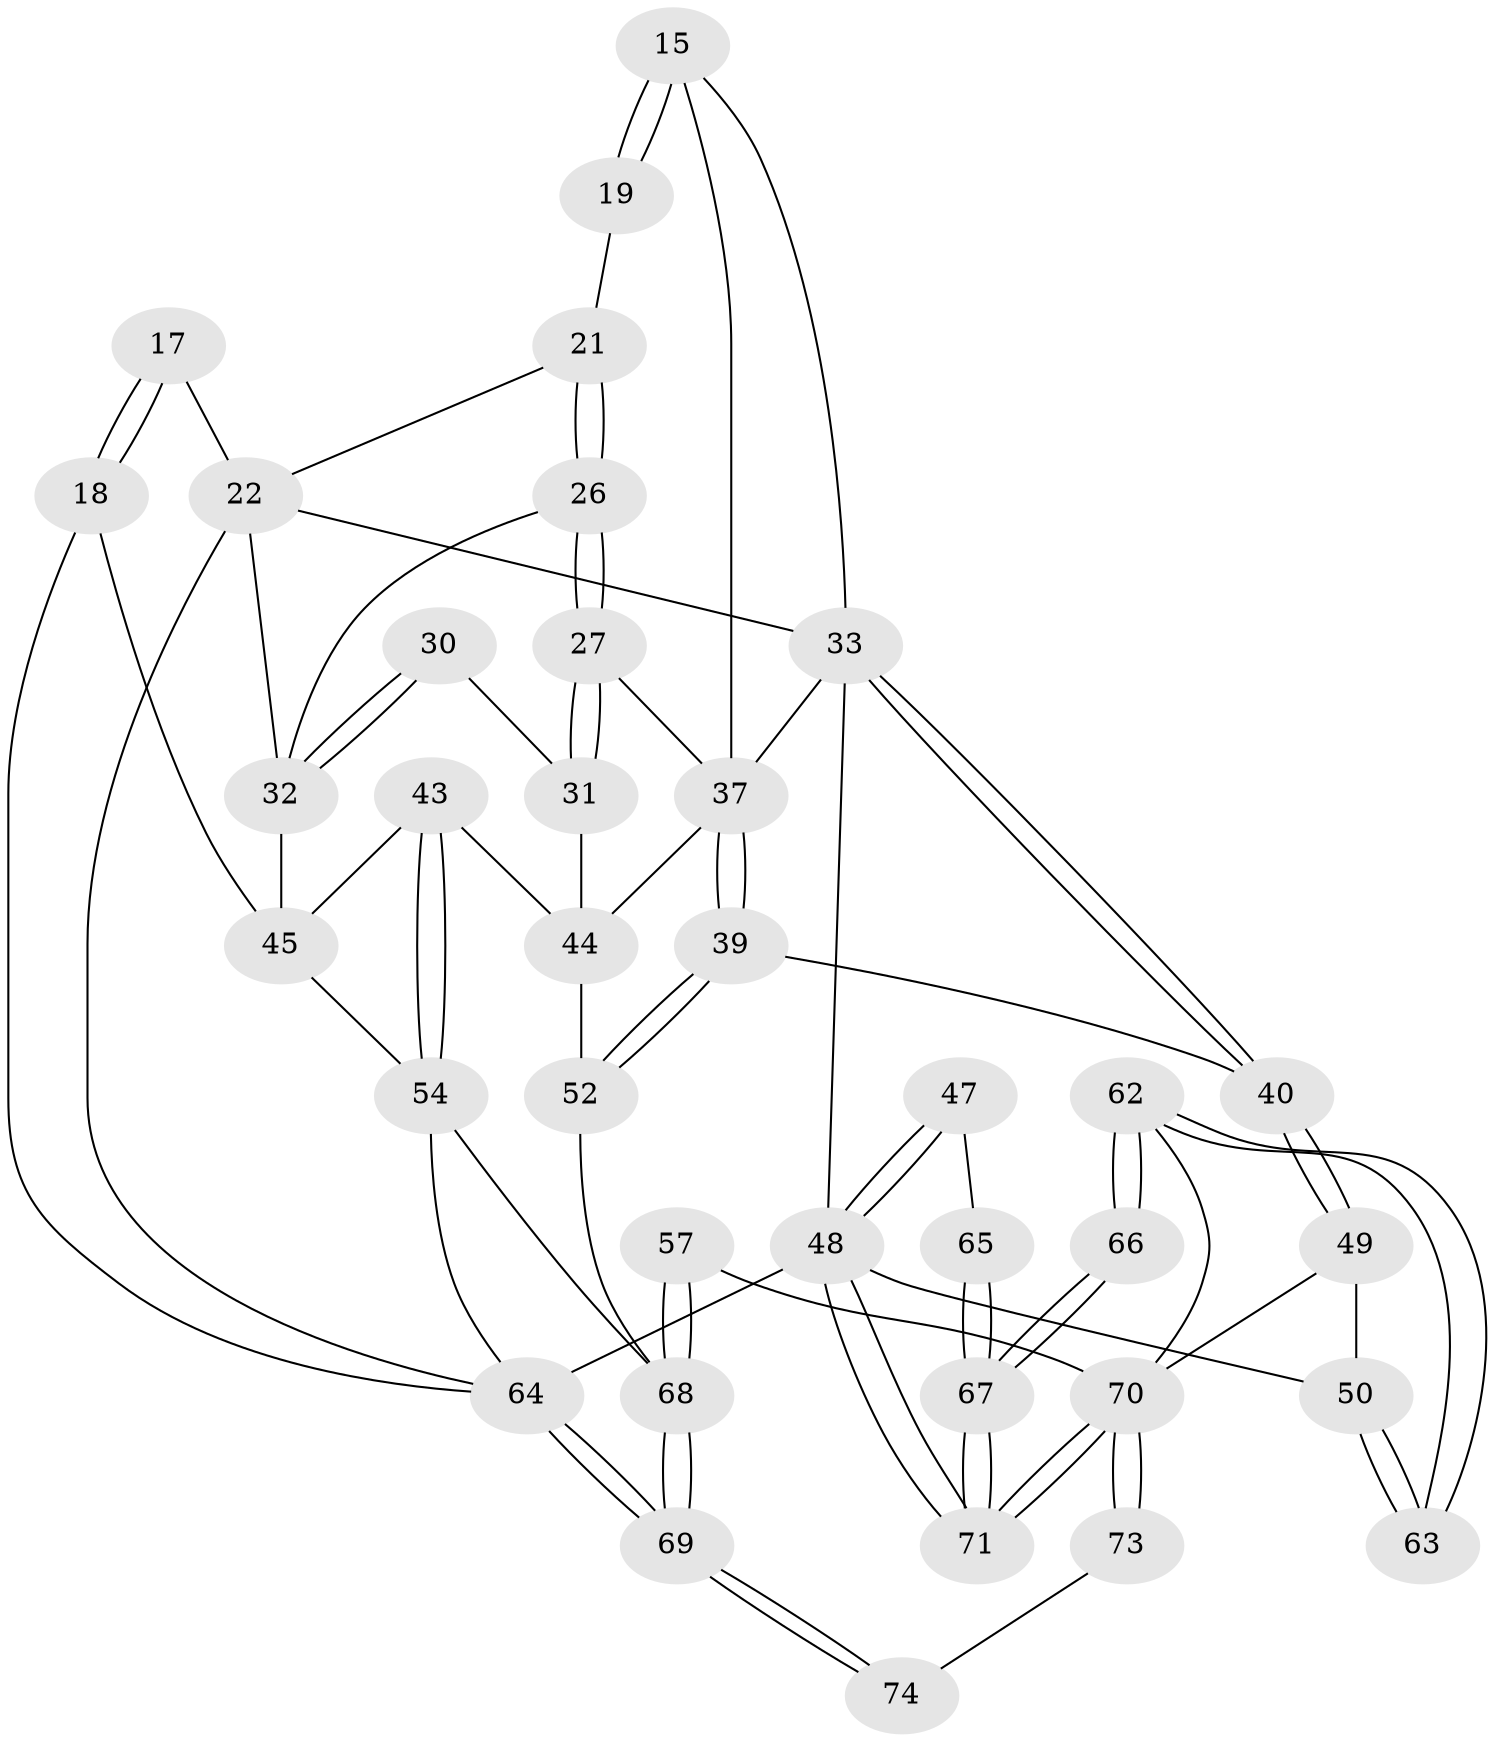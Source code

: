 // original degree distribution, {3: 0.04054054054054054, 6: 0.24324324324324326, 5: 0.47297297297297297, 4: 0.24324324324324326}
// Generated by graph-tools (version 1.1) at 2025/59/03/09/25 04:59:44]
// undirected, 37 vertices, 84 edges
graph export_dot {
graph [start="1"]
  node [color=gray90,style=filled];
  15 [pos="+0.6306618809663694+0.14457990232708043",super="+11"];
  17 [pos="+1+0.16076867619132013"];
  18 [pos="+1+0.1468183460468437"];
  19 [pos="+0.6305066078399834+0.14639404293231098"];
  21 [pos="+0.6325352727198728+0.17847094988571666"];
  22 [pos="+0.8920263510203323+0.32488232467779665",super="+16+20"];
  26 [pos="+0.6323948008133518+0.1910806162376678"];
  27 [pos="+0.4477036440132106+0.2426839174001199"];
  30 [pos="+0.6441314945116989+0.2688738799296411"];
  31 [pos="+0.562843575703218+0.3766852999181437"];
  32 [pos="+0.8169147342862921+0.4300627856985058",super="+24+23+25+29"];
  33 [pos="+0+0.19538053329540386",super="+14+9"];
  37 [pos="+0.29581722872047994+0.4331083575489485",super="+28"];
  39 [pos="+0.2675113400871274+0.4830155739387593"];
  40 [pos="+0.24404588205385647+0.49971042192390225"];
  43 [pos="+0.7773552394284324+0.48780651928898516"];
  44 [pos="+0.6071735395065047+0.4905422969441839",super="+38+36"];
  45 [pos="+1+0.5793837882372442",super="+41+42"];
  47 [pos="+0+0.6428782117521653"];
  48 [pos="+0+1",super="+3+46"];
  49 [pos="+0.23085016211352255+0.5242920180277646"];
  50 [pos="+0.18336121392674323+0.5459499608517768"];
  52 [pos="+0.5492999197215451+0.5736948773710919",super="+51"];
  54 [pos="+0.8529405323297647+0.6983229376363576",super="+53"];
  57 [pos="+0.5016996034874226+0.7326561887080889"];
  62 [pos="+0.17605483258122193+0.7478073170034409",super="+61"];
  63 [pos="+0.13868224030593052+0.7194515875787266"];
  64 [pos="+1+1",super="+2"];
  65 [pos="+0.13779226656801233+0.7197705448111938"];
  66 [pos="+0.10858806088313182+0.8690666780634133"];
  67 [pos="+0+1"];
  68 [pos="+0.7961697806140501+0.8912012626889142",super="+55+56"];
  69 [pos="+0.8535975667104949+1"];
  70 [pos="+0.21538860298988133+1",super="+60+59"];
  71 [pos="+0+1"];
  73 [pos="+0.3694189663956523+1",super="+72"];
  74 [pos="+0.8290395633684566+1"];
  15 -- 19 [weight=2];
  15 -- 19;
  15 -- 37;
  15 -- 33 [weight=2];
  17 -- 18;
  17 -- 18;
  17 -- 22 [weight=2];
  18 -- 64;
  18 -- 45;
  19 -- 21;
  21 -- 26;
  21 -- 26;
  21 -- 22;
  22 -- 32 [weight=2];
  22 -- 64;
  22 -- 33;
  26 -- 27;
  26 -- 27;
  26 -- 32;
  27 -- 31;
  27 -- 31;
  27 -- 37;
  30 -- 31;
  30 -- 32 [weight=2];
  30 -- 32;
  31 -- 44;
  32 -- 45 [weight=2];
  33 -- 40;
  33 -- 40;
  33 -- 48 [weight=2];
  33 -- 37;
  37 -- 39;
  37 -- 39;
  37 -- 44 [weight=2];
  39 -- 40;
  39 -- 52;
  39 -- 52;
  40 -- 49;
  40 -- 49;
  43 -- 44;
  43 -- 54;
  43 -- 54;
  43 -- 45;
  44 -- 52 [weight=2];
  45 -- 54;
  47 -- 48 [weight=2];
  47 -- 48;
  47 -- 65;
  48 -- 71;
  48 -- 71;
  48 -- 64 [weight=2];
  48 -- 50;
  49 -- 50;
  49 -- 70;
  50 -- 63;
  50 -- 63;
  52 -- 68;
  54 -- 68;
  54 -- 64;
  57 -- 68 [weight=2];
  57 -- 68;
  57 -- 70;
  62 -- 63;
  62 -- 63;
  62 -- 66 [weight=2];
  62 -- 66;
  62 -- 70;
  64 -- 69;
  64 -- 69;
  65 -- 67;
  65 -- 67;
  66 -- 67;
  66 -- 67;
  67 -- 71;
  67 -- 71;
  68 -- 69;
  68 -- 69;
  69 -- 74;
  69 -- 74;
  70 -- 71;
  70 -- 71;
  70 -- 73 [weight=2];
  70 -- 73;
  73 -- 74 [weight=2];
}

